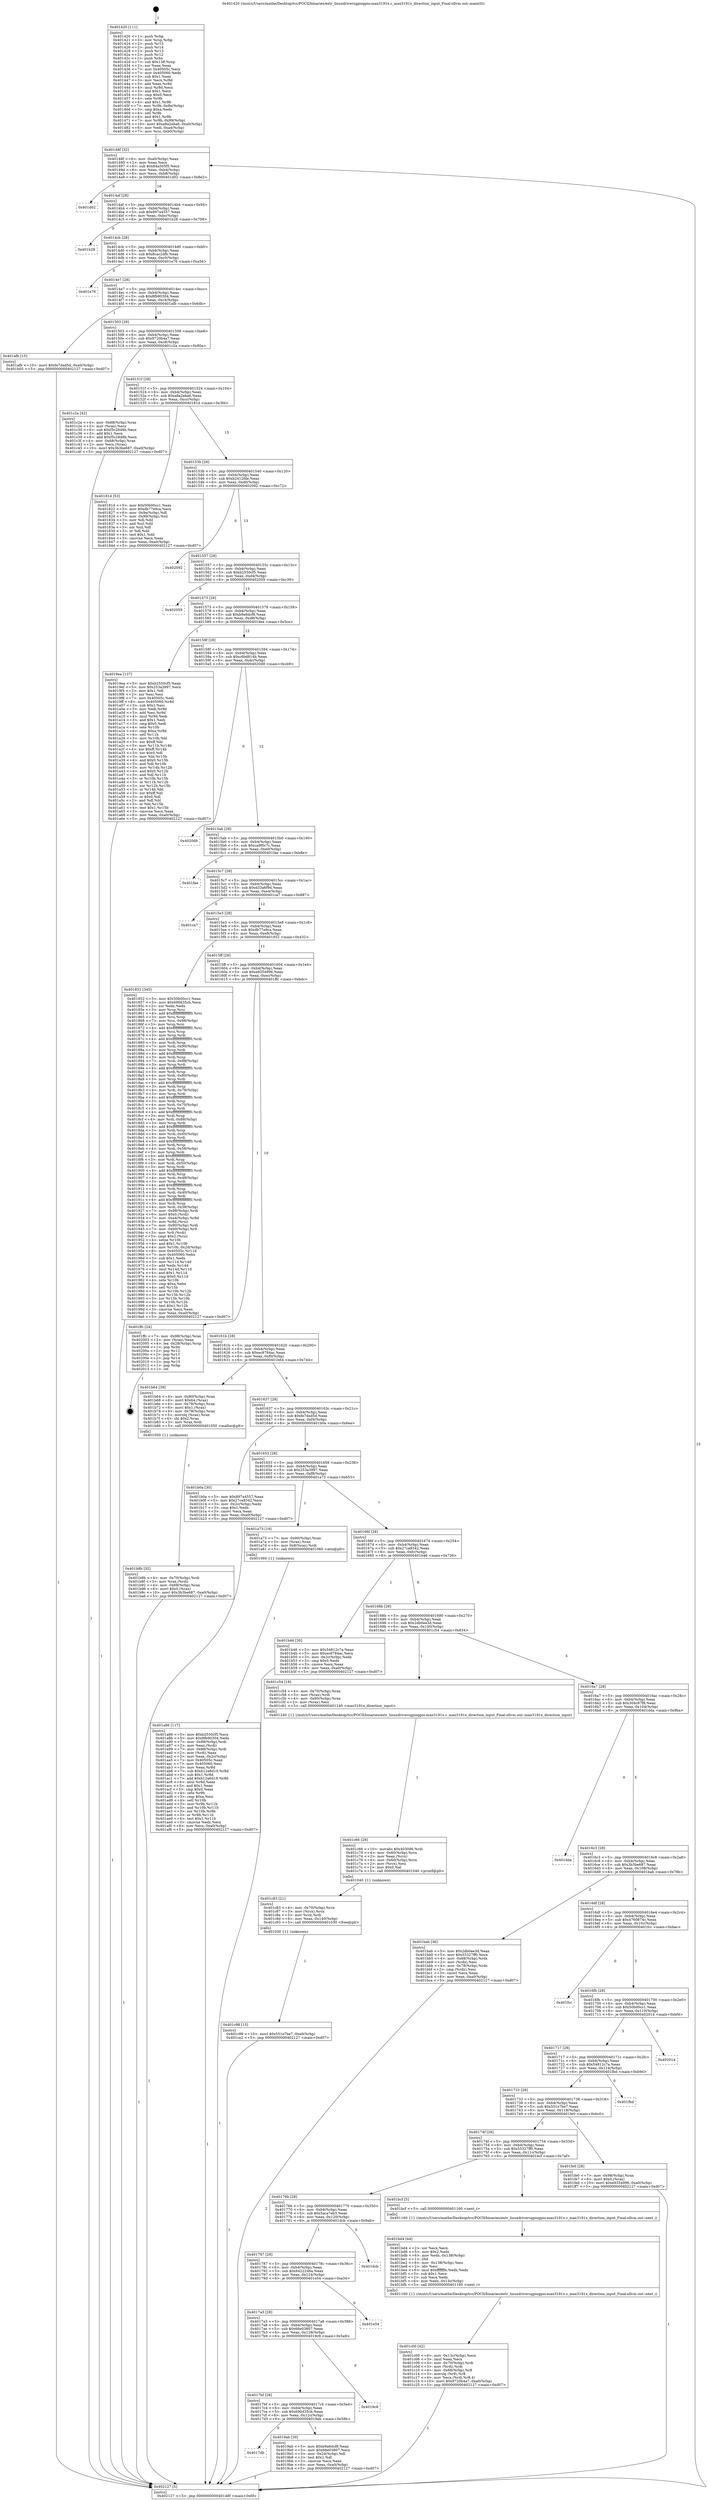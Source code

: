 digraph "0x401420" {
  label = "0x401420 (/mnt/c/Users/mathe/Desktop/tcc/POCII/binaries/extr_linuxdriversgpiogpio-max3191x.c_max3191x_direction_input_Final-ollvm.out::main(0))"
  labelloc = "t"
  node[shape=record]

  Entry [label="",width=0.3,height=0.3,shape=circle,fillcolor=black,style=filled]
  "0x40148f" [label="{
     0x40148f [32]\l
     | [instrs]\l
     &nbsp;&nbsp;0x40148f \<+6\>: mov -0xa0(%rbp),%eax\l
     &nbsp;&nbsp;0x401495 \<+2\>: mov %eax,%ecx\l
     &nbsp;&nbsp;0x401497 \<+6\>: sub $0x84a505f5,%ecx\l
     &nbsp;&nbsp;0x40149d \<+6\>: mov %eax,-0xb4(%rbp)\l
     &nbsp;&nbsp;0x4014a3 \<+6\>: mov %ecx,-0xb8(%rbp)\l
     &nbsp;&nbsp;0x4014a9 \<+6\>: je 0000000000401d02 \<main+0x8e2\>\l
  }"]
  "0x401d02" [label="{
     0x401d02\l
  }", style=dashed]
  "0x4014af" [label="{
     0x4014af [28]\l
     | [instrs]\l
     &nbsp;&nbsp;0x4014af \<+5\>: jmp 00000000004014b4 \<main+0x94\>\l
     &nbsp;&nbsp;0x4014b4 \<+6\>: mov -0xb4(%rbp),%eax\l
     &nbsp;&nbsp;0x4014ba \<+5\>: sub $0x897a4557,%eax\l
     &nbsp;&nbsp;0x4014bf \<+6\>: mov %eax,-0xbc(%rbp)\l
     &nbsp;&nbsp;0x4014c5 \<+6\>: je 0000000000401b28 \<main+0x708\>\l
  }"]
  Exit [label="",width=0.3,height=0.3,shape=circle,fillcolor=black,style=filled,peripheries=2]
  "0x401b28" [label="{
     0x401b28\l
  }", style=dashed]
  "0x4014cb" [label="{
     0x4014cb [28]\l
     | [instrs]\l
     &nbsp;&nbsp;0x4014cb \<+5\>: jmp 00000000004014d0 \<main+0xb0\>\l
     &nbsp;&nbsp;0x4014d0 \<+6\>: mov -0xb4(%rbp),%eax\l
     &nbsp;&nbsp;0x4014d6 \<+5\>: sub $0x8cac2dfb,%eax\l
     &nbsp;&nbsp;0x4014db \<+6\>: mov %eax,-0xc0(%rbp)\l
     &nbsp;&nbsp;0x4014e1 \<+6\>: je 0000000000401e76 \<main+0xa56\>\l
  }"]
  "0x401c98" [label="{
     0x401c98 [15]\l
     | [instrs]\l
     &nbsp;&nbsp;0x401c98 \<+10\>: movl $0x551e7be7,-0xa0(%rbp)\l
     &nbsp;&nbsp;0x401ca2 \<+5\>: jmp 0000000000402127 \<main+0xd07\>\l
  }"]
  "0x401e76" [label="{
     0x401e76\l
  }", style=dashed]
  "0x4014e7" [label="{
     0x4014e7 [28]\l
     | [instrs]\l
     &nbsp;&nbsp;0x4014e7 \<+5\>: jmp 00000000004014ec \<main+0xcc\>\l
     &nbsp;&nbsp;0x4014ec \<+6\>: mov -0xb4(%rbp),%eax\l
     &nbsp;&nbsp;0x4014f2 \<+5\>: sub $0x8fb90304,%eax\l
     &nbsp;&nbsp;0x4014f7 \<+6\>: mov %eax,-0xc4(%rbp)\l
     &nbsp;&nbsp;0x4014fd \<+6\>: je 0000000000401afb \<main+0x6db\>\l
  }"]
  "0x401c83" [label="{
     0x401c83 [21]\l
     | [instrs]\l
     &nbsp;&nbsp;0x401c83 \<+4\>: mov -0x70(%rbp),%rcx\l
     &nbsp;&nbsp;0x401c87 \<+3\>: mov (%rcx),%rcx\l
     &nbsp;&nbsp;0x401c8a \<+3\>: mov %rcx,%rdi\l
     &nbsp;&nbsp;0x401c8d \<+6\>: mov %eax,-0x140(%rbp)\l
     &nbsp;&nbsp;0x401c93 \<+5\>: call 0000000000401030 \<free@plt\>\l
     | [calls]\l
     &nbsp;&nbsp;0x401030 \{1\} (unknown)\l
  }"]
  "0x401afb" [label="{
     0x401afb [15]\l
     | [instrs]\l
     &nbsp;&nbsp;0x401afb \<+10\>: movl $0xfe7dad5d,-0xa0(%rbp)\l
     &nbsp;&nbsp;0x401b05 \<+5\>: jmp 0000000000402127 \<main+0xd07\>\l
  }"]
  "0x401503" [label="{
     0x401503 [28]\l
     | [instrs]\l
     &nbsp;&nbsp;0x401503 \<+5\>: jmp 0000000000401508 \<main+0xe8\>\l
     &nbsp;&nbsp;0x401508 \<+6\>: mov -0xb4(%rbp),%eax\l
     &nbsp;&nbsp;0x40150e \<+5\>: sub $0x9720b4a7,%eax\l
     &nbsp;&nbsp;0x401513 \<+6\>: mov %eax,-0xc8(%rbp)\l
     &nbsp;&nbsp;0x401519 \<+6\>: je 0000000000401c2a \<main+0x80a\>\l
  }"]
  "0x401c66" [label="{
     0x401c66 [29]\l
     | [instrs]\l
     &nbsp;&nbsp;0x401c66 \<+10\>: movabs $0x4030d6,%rdi\l
     &nbsp;&nbsp;0x401c70 \<+4\>: mov -0x60(%rbp),%rcx\l
     &nbsp;&nbsp;0x401c74 \<+2\>: mov %eax,(%rcx)\l
     &nbsp;&nbsp;0x401c76 \<+4\>: mov -0x60(%rbp),%rcx\l
     &nbsp;&nbsp;0x401c7a \<+2\>: mov (%rcx),%esi\l
     &nbsp;&nbsp;0x401c7c \<+2\>: mov $0x0,%al\l
     &nbsp;&nbsp;0x401c7e \<+5\>: call 0000000000401040 \<printf@plt\>\l
     | [calls]\l
     &nbsp;&nbsp;0x401040 \{1\} (unknown)\l
  }"]
  "0x401c2a" [label="{
     0x401c2a [42]\l
     | [instrs]\l
     &nbsp;&nbsp;0x401c2a \<+4\>: mov -0x68(%rbp),%rax\l
     &nbsp;&nbsp;0x401c2e \<+2\>: mov (%rax),%ecx\l
     &nbsp;&nbsp;0x401c30 \<+6\>: sub $0xf5c2848b,%ecx\l
     &nbsp;&nbsp;0x401c36 \<+3\>: add $0x1,%ecx\l
     &nbsp;&nbsp;0x401c39 \<+6\>: add $0xf5c2848b,%ecx\l
     &nbsp;&nbsp;0x401c3f \<+4\>: mov -0x68(%rbp),%rax\l
     &nbsp;&nbsp;0x401c43 \<+2\>: mov %ecx,(%rax)\l
     &nbsp;&nbsp;0x401c45 \<+10\>: movl $0x3b3be687,-0xa0(%rbp)\l
     &nbsp;&nbsp;0x401c4f \<+5\>: jmp 0000000000402127 \<main+0xd07\>\l
  }"]
  "0x40151f" [label="{
     0x40151f [28]\l
     | [instrs]\l
     &nbsp;&nbsp;0x40151f \<+5\>: jmp 0000000000401524 \<main+0x104\>\l
     &nbsp;&nbsp;0x401524 \<+6\>: mov -0xb4(%rbp),%eax\l
     &nbsp;&nbsp;0x40152a \<+5\>: sub $0xa8a2eba6,%eax\l
     &nbsp;&nbsp;0x40152f \<+6\>: mov %eax,-0xcc(%rbp)\l
     &nbsp;&nbsp;0x401535 \<+6\>: je 000000000040181d \<main+0x3fd\>\l
  }"]
  "0x401c00" [label="{
     0x401c00 [42]\l
     | [instrs]\l
     &nbsp;&nbsp;0x401c00 \<+6\>: mov -0x13c(%rbp),%ecx\l
     &nbsp;&nbsp;0x401c06 \<+3\>: imul %eax,%ecx\l
     &nbsp;&nbsp;0x401c09 \<+4\>: mov -0x70(%rbp),%rdi\l
     &nbsp;&nbsp;0x401c0d \<+3\>: mov (%rdi),%rdi\l
     &nbsp;&nbsp;0x401c10 \<+4\>: mov -0x68(%rbp),%r8\l
     &nbsp;&nbsp;0x401c14 \<+3\>: movslq (%r8),%r8\l
     &nbsp;&nbsp;0x401c17 \<+4\>: mov %ecx,(%rdi,%r8,4)\l
     &nbsp;&nbsp;0x401c1b \<+10\>: movl $0x9720b4a7,-0xa0(%rbp)\l
     &nbsp;&nbsp;0x401c25 \<+5\>: jmp 0000000000402127 \<main+0xd07\>\l
  }"]
  "0x40181d" [label="{
     0x40181d [53]\l
     | [instrs]\l
     &nbsp;&nbsp;0x40181d \<+5\>: mov $0x50b00cc1,%eax\l
     &nbsp;&nbsp;0x401822 \<+5\>: mov $0xdb77e9ca,%ecx\l
     &nbsp;&nbsp;0x401827 \<+6\>: mov -0x9a(%rbp),%dl\l
     &nbsp;&nbsp;0x40182d \<+7\>: mov -0x99(%rbp),%sil\l
     &nbsp;&nbsp;0x401834 \<+3\>: mov %dl,%dil\l
     &nbsp;&nbsp;0x401837 \<+3\>: and %sil,%dil\l
     &nbsp;&nbsp;0x40183a \<+3\>: xor %sil,%dl\l
     &nbsp;&nbsp;0x40183d \<+3\>: or %dl,%dil\l
     &nbsp;&nbsp;0x401840 \<+4\>: test $0x1,%dil\l
     &nbsp;&nbsp;0x401844 \<+3\>: cmovne %ecx,%eax\l
     &nbsp;&nbsp;0x401847 \<+6\>: mov %eax,-0xa0(%rbp)\l
     &nbsp;&nbsp;0x40184d \<+5\>: jmp 0000000000402127 \<main+0xd07\>\l
  }"]
  "0x40153b" [label="{
     0x40153b [28]\l
     | [instrs]\l
     &nbsp;&nbsp;0x40153b \<+5\>: jmp 0000000000401540 \<main+0x120\>\l
     &nbsp;&nbsp;0x401540 \<+6\>: mov -0xb4(%rbp),%eax\l
     &nbsp;&nbsp;0x401546 \<+5\>: sub $0xb2412fde,%eax\l
     &nbsp;&nbsp;0x40154b \<+6\>: mov %eax,-0xd0(%rbp)\l
     &nbsp;&nbsp;0x401551 \<+6\>: je 0000000000402092 \<main+0xc72\>\l
  }"]
  "0x402127" [label="{
     0x402127 [5]\l
     | [instrs]\l
     &nbsp;&nbsp;0x402127 \<+5\>: jmp 000000000040148f \<main+0x6f\>\l
  }"]
  "0x401420" [label="{
     0x401420 [111]\l
     | [instrs]\l
     &nbsp;&nbsp;0x401420 \<+1\>: push %rbp\l
     &nbsp;&nbsp;0x401421 \<+3\>: mov %rsp,%rbp\l
     &nbsp;&nbsp;0x401424 \<+2\>: push %r15\l
     &nbsp;&nbsp;0x401426 \<+2\>: push %r14\l
     &nbsp;&nbsp;0x401428 \<+2\>: push %r13\l
     &nbsp;&nbsp;0x40142a \<+2\>: push %r12\l
     &nbsp;&nbsp;0x40142c \<+1\>: push %rbx\l
     &nbsp;&nbsp;0x40142d \<+7\>: sub $0x138,%rsp\l
     &nbsp;&nbsp;0x401434 \<+2\>: xor %eax,%eax\l
     &nbsp;&nbsp;0x401436 \<+7\>: mov 0x40505c,%ecx\l
     &nbsp;&nbsp;0x40143d \<+7\>: mov 0x405060,%edx\l
     &nbsp;&nbsp;0x401444 \<+3\>: sub $0x1,%eax\l
     &nbsp;&nbsp;0x401447 \<+3\>: mov %ecx,%r8d\l
     &nbsp;&nbsp;0x40144a \<+3\>: add %eax,%r8d\l
     &nbsp;&nbsp;0x40144d \<+4\>: imul %r8d,%ecx\l
     &nbsp;&nbsp;0x401451 \<+3\>: and $0x1,%ecx\l
     &nbsp;&nbsp;0x401454 \<+3\>: cmp $0x0,%ecx\l
     &nbsp;&nbsp;0x401457 \<+4\>: sete %r9b\l
     &nbsp;&nbsp;0x40145b \<+4\>: and $0x1,%r9b\l
     &nbsp;&nbsp;0x40145f \<+7\>: mov %r9b,-0x9a(%rbp)\l
     &nbsp;&nbsp;0x401466 \<+3\>: cmp $0xa,%edx\l
     &nbsp;&nbsp;0x401469 \<+4\>: setl %r9b\l
     &nbsp;&nbsp;0x40146d \<+4\>: and $0x1,%r9b\l
     &nbsp;&nbsp;0x401471 \<+7\>: mov %r9b,-0x99(%rbp)\l
     &nbsp;&nbsp;0x401478 \<+10\>: movl $0xa8a2eba6,-0xa0(%rbp)\l
     &nbsp;&nbsp;0x401482 \<+6\>: mov %edi,-0xa4(%rbp)\l
     &nbsp;&nbsp;0x401488 \<+7\>: mov %rsi,-0xb0(%rbp)\l
  }"]
  "0x401bd4" [label="{
     0x401bd4 [44]\l
     | [instrs]\l
     &nbsp;&nbsp;0x401bd4 \<+2\>: xor %ecx,%ecx\l
     &nbsp;&nbsp;0x401bd6 \<+5\>: mov $0x2,%edx\l
     &nbsp;&nbsp;0x401bdb \<+6\>: mov %edx,-0x138(%rbp)\l
     &nbsp;&nbsp;0x401be1 \<+1\>: cltd\l
     &nbsp;&nbsp;0x401be2 \<+6\>: mov -0x138(%rbp),%esi\l
     &nbsp;&nbsp;0x401be8 \<+2\>: idiv %esi\l
     &nbsp;&nbsp;0x401bea \<+6\>: imul $0xfffffffe,%edx,%edx\l
     &nbsp;&nbsp;0x401bf0 \<+3\>: sub $0x1,%ecx\l
     &nbsp;&nbsp;0x401bf3 \<+2\>: sub %ecx,%edx\l
     &nbsp;&nbsp;0x401bf5 \<+6\>: mov %edx,-0x13c(%rbp)\l
     &nbsp;&nbsp;0x401bfb \<+5\>: call 0000000000401160 \<next_i\>\l
     | [calls]\l
     &nbsp;&nbsp;0x401160 \{1\} (/mnt/c/Users/mathe/Desktop/tcc/POCII/binaries/extr_linuxdriversgpiogpio-max3191x.c_max3191x_direction_input_Final-ollvm.out::next_i)\l
  }"]
  "0x402092" [label="{
     0x402092\l
  }", style=dashed]
  "0x401557" [label="{
     0x401557 [28]\l
     | [instrs]\l
     &nbsp;&nbsp;0x401557 \<+5\>: jmp 000000000040155c \<main+0x13c\>\l
     &nbsp;&nbsp;0x40155c \<+6\>: mov -0xb4(%rbp),%eax\l
     &nbsp;&nbsp;0x401562 \<+5\>: sub $0xb2550cf5,%eax\l
     &nbsp;&nbsp;0x401567 \<+6\>: mov %eax,-0xd4(%rbp)\l
     &nbsp;&nbsp;0x40156d \<+6\>: je 0000000000402059 \<main+0xc39\>\l
  }"]
  "0x401b8b" [label="{
     0x401b8b [32]\l
     | [instrs]\l
     &nbsp;&nbsp;0x401b8b \<+4\>: mov -0x70(%rbp),%rdi\l
     &nbsp;&nbsp;0x401b8f \<+3\>: mov %rax,(%rdi)\l
     &nbsp;&nbsp;0x401b92 \<+4\>: mov -0x68(%rbp),%rax\l
     &nbsp;&nbsp;0x401b96 \<+6\>: movl $0x0,(%rax)\l
     &nbsp;&nbsp;0x401b9c \<+10\>: movl $0x3b3be687,-0xa0(%rbp)\l
     &nbsp;&nbsp;0x401ba6 \<+5\>: jmp 0000000000402127 \<main+0xd07\>\l
  }"]
  "0x402059" [label="{
     0x402059\l
  }", style=dashed]
  "0x401573" [label="{
     0x401573 [28]\l
     | [instrs]\l
     &nbsp;&nbsp;0x401573 \<+5\>: jmp 0000000000401578 \<main+0x158\>\l
     &nbsp;&nbsp;0x401578 \<+6\>: mov -0xb4(%rbp),%eax\l
     &nbsp;&nbsp;0x40157e \<+5\>: sub $0xb9a6dcf8,%eax\l
     &nbsp;&nbsp;0x401583 \<+6\>: mov %eax,-0xd8(%rbp)\l
     &nbsp;&nbsp;0x401589 \<+6\>: je 00000000004019ea \<main+0x5ca\>\l
  }"]
  "0x401a86" [label="{
     0x401a86 [117]\l
     | [instrs]\l
     &nbsp;&nbsp;0x401a86 \<+5\>: mov $0xb2550cf5,%ecx\l
     &nbsp;&nbsp;0x401a8b \<+5\>: mov $0x8fb90304,%edx\l
     &nbsp;&nbsp;0x401a90 \<+7\>: mov -0x88(%rbp),%rdi\l
     &nbsp;&nbsp;0x401a97 \<+2\>: mov %eax,(%rdi)\l
     &nbsp;&nbsp;0x401a99 \<+7\>: mov -0x88(%rbp),%rdi\l
     &nbsp;&nbsp;0x401aa0 \<+2\>: mov (%rdi),%eax\l
     &nbsp;&nbsp;0x401aa2 \<+3\>: mov %eax,-0x2c(%rbp)\l
     &nbsp;&nbsp;0x401aa5 \<+7\>: mov 0x40505c,%eax\l
     &nbsp;&nbsp;0x401aac \<+7\>: mov 0x405060,%esi\l
     &nbsp;&nbsp;0x401ab3 \<+3\>: mov %eax,%r8d\l
     &nbsp;&nbsp;0x401ab6 \<+7\>: sub $0xb12a6d19,%r8d\l
     &nbsp;&nbsp;0x401abd \<+4\>: sub $0x1,%r8d\l
     &nbsp;&nbsp;0x401ac1 \<+7\>: add $0xb12a6d19,%r8d\l
     &nbsp;&nbsp;0x401ac8 \<+4\>: imul %r8d,%eax\l
     &nbsp;&nbsp;0x401acc \<+3\>: and $0x1,%eax\l
     &nbsp;&nbsp;0x401acf \<+3\>: cmp $0x0,%eax\l
     &nbsp;&nbsp;0x401ad2 \<+4\>: sete %r9b\l
     &nbsp;&nbsp;0x401ad6 \<+3\>: cmp $0xa,%esi\l
     &nbsp;&nbsp;0x401ad9 \<+4\>: setl %r10b\l
     &nbsp;&nbsp;0x401add \<+3\>: mov %r9b,%r11b\l
     &nbsp;&nbsp;0x401ae0 \<+3\>: and %r10b,%r11b\l
     &nbsp;&nbsp;0x401ae3 \<+3\>: xor %r10b,%r9b\l
     &nbsp;&nbsp;0x401ae6 \<+3\>: or %r9b,%r11b\l
     &nbsp;&nbsp;0x401ae9 \<+4\>: test $0x1,%r11b\l
     &nbsp;&nbsp;0x401aed \<+3\>: cmovne %edx,%ecx\l
     &nbsp;&nbsp;0x401af0 \<+6\>: mov %ecx,-0xa0(%rbp)\l
     &nbsp;&nbsp;0x401af6 \<+5\>: jmp 0000000000402127 \<main+0xd07\>\l
  }"]
  "0x4019ea" [label="{
     0x4019ea [137]\l
     | [instrs]\l
     &nbsp;&nbsp;0x4019ea \<+5\>: mov $0xb2550cf5,%eax\l
     &nbsp;&nbsp;0x4019ef \<+5\>: mov $0x253a3997,%ecx\l
     &nbsp;&nbsp;0x4019f4 \<+2\>: mov $0x1,%dl\l
     &nbsp;&nbsp;0x4019f6 \<+2\>: xor %esi,%esi\l
     &nbsp;&nbsp;0x4019f8 \<+7\>: mov 0x40505c,%edi\l
     &nbsp;&nbsp;0x4019ff \<+8\>: mov 0x405060,%r8d\l
     &nbsp;&nbsp;0x401a07 \<+3\>: sub $0x1,%esi\l
     &nbsp;&nbsp;0x401a0a \<+3\>: mov %edi,%r9d\l
     &nbsp;&nbsp;0x401a0d \<+3\>: add %esi,%r9d\l
     &nbsp;&nbsp;0x401a10 \<+4\>: imul %r9d,%edi\l
     &nbsp;&nbsp;0x401a14 \<+3\>: and $0x1,%edi\l
     &nbsp;&nbsp;0x401a17 \<+3\>: cmp $0x0,%edi\l
     &nbsp;&nbsp;0x401a1a \<+4\>: sete %r10b\l
     &nbsp;&nbsp;0x401a1e \<+4\>: cmp $0xa,%r8d\l
     &nbsp;&nbsp;0x401a22 \<+4\>: setl %r11b\l
     &nbsp;&nbsp;0x401a26 \<+3\>: mov %r10b,%bl\l
     &nbsp;&nbsp;0x401a29 \<+3\>: xor $0xff,%bl\l
     &nbsp;&nbsp;0x401a2c \<+3\>: mov %r11b,%r14b\l
     &nbsp;&nbsp;0x401a2f \<+4\>: xor $0xff,%r14b\l
     &nbsp;&nbsp;0x401a33 \<+3\>: xor $0x0,%dl\l
     &nbsp;&nbsp;0x401a36 \<+3\>: mov %bl,%r15b\l
     &nbsp;&nbsp;0x401a39 \<+4\>: and $0x0,%r15b\l
     &nbsp;&nbsp;0x401a3d \<+3\>: and %dl,%r10b\l
     &nbsp;&nbsp;0x401a40 \<+3\>: mov %r14b,%r12b\l
     &nbsp;&nbsp;0x401a43 \<+4\>: and $0x0,%r12b\l
     &nbsp;&nbsp;0x401a47 \<+3\>: and %dl,%r11b\l
     &nbsp;&nbsp;0x401a4a \<+3\>: or %r10b,%r15b\l
     &nbsp;&nbsp;0x401a4d \<+3\>: or %r11b,%r12b\l
     &nbsp;&nbsp;0x401a50 \<+3\>: xor %r12b,%r15b\l
     &nbsp;&nbsp;0x401a53 \<+3\>: or %r14b,%bl\l
     &nbsp;&nbsp;0x401a56 \<+3\>: xor $0xff,%bl\l
     &nbsp;&nbsp;0x401a59 \<+3\>: or $0x0,%dl\l
     &nbsp;&nbsp;0x401a5c \<+2\>: and %dl,%bl\l
     &nbsp;&nbsp;0x401a5e \<+3\>: or %bl,%r15b\l
     &nbsp;&nbsp;0x401a61 \<+4\>: test $0x1,%r15b\l
     &nbsp;&nbsp;0x401a65 \<+3\>: cmovne %ecx,%eax\l
     &nbsp;&nbsp;0x401a68 \<+6\>: mov %eax,-0xa0(%rbp)\l
     &nbsp;&nbsp;0x401a6e \<+5\>: jmp 0000000000402127 \<main+0xd07\>\l
  }"]
  "0x40158f" [label="{
     0x40158f [28]\l
     | [instrs]\l
     &nbsp;&nbsp;0x40158f \<+5\>: jmp 0000000000401594 \<main+0x174\>\l
     &nbsp;&nbsp;0x401594 \<+6\>: mov -0xb4(%rbp),%eax\l
     &nbsp;&nbsp;0x40159a \<+5\>: sub $0xc6bd814b,%eax\l
     &nbsp;&nbsp;0x40159f \<+6\>: mov %eax,-0xdc(%rbp)\l
     &nbsp;&nbsp;0x4015a5 \<+6\>: je 00000000004020d9 \<main+0xcb9\>\l
  }"]
  "0x4017db" [label="{
     0x4017db\l
  }", style=dashed]
  "0x4020d9" [label="{
     0x4020d9\l
  }", style=dashed]
  "0x4015ab" [label="{
     0x4015ab [28]\l
     | [instrs]\l
     &nbsp;&nbsp;0x4015ab \<+5\>: jmp 00000000004015b0 \<main+0x190\>\l
     &nbsp;&nbsp;0x4015b0 \<+6\>: mov -0xb4(%rbp),%eax\l
     &nbsp;&nbsp;0x4015b6 \<+5\>: sub $0xca9f0c7c,%eax\l
     &nbsp;&nbsp;0x4015bb \<+6\>: mov %eax,-0xe0(%rbp)\l
     &nbsp;&nbsp;0x4015c1 \<+6\>: je 0000000000401fae \<main+0xb8e\>\l
  }"]
  "0x4019ab" [label="{
     0x4019ab [30]\l
     | [instrs]\l
     &nbsp;&nbsp;0x4019ab \<+5\>: mov $0xb9a6dcf8,%eax\l
     &nbsp;&nbsp;0x4019b0 \<+5\>: mov $0x66e03807,%ecx\l
     &nbsp;&nbsp;0x4019b5 \<+3\>: mov -0x2d(%rbp),%dl\l
     &nbsp;&nbsp;0x4019b8 \<+3\>: test $0x1,%dl\l
     &nbsp;&nbsp;0x4019bb \<+3\>: cmovne %ecx,%eax\l
     &nbsp;&nbsp;0x4019be \<+6\>: mov %eax,-0xa0(%rbp)\l
     &nbsp;&nbsp;0x4019c4 \<+5\>: jmp 0000000000402127 \<main+0xd07\>\l
  }"]
  "0x401fae" [label="{
     0x401fae\l
  }", style=dashed]
  "0x4015c7" [label="{
     0x4015c7 [28]\l
     | [instrs]\l
     &nbsp;&nbsp;0x4015c7 \<+5\>: jmp 00000000004015cc \<main+0x1ac\>\l
     &nbsp;&nbsp;0x4015cc \<+6\>: mov -0xb4(%rbp),%eax\l
     &nbsp;&nbsp;0x4015d2 \<+5\>: sub $0xd33a6f9d,%eax\l
     &nbsp;&nbsp;0x4015d7 \<+6\>: mov %eax,-0xe4(%rbp)\l
     &nbsp;&nbsp;0x4015dd \<+6\>: je 0000000000401ca7 \<main+0x887\>\l
  }"]
  "0x4017bf" [label="{
     0x4017bf [28]\l
     | [instrs]\l
     &nbsp;&nbsp;0x4017bf \<+5\>: jmp 00000000004017c4 \<main+0x3a4\>\l
     &nbsp;&nbsp;0x4017c4 \<+6\>: mov -0xb4(%rbp),%eax\l
     &nbsp;&nbsp;0x4017ca \<+5\>: sub $0x690d35cb,%eax\l
     &nbsp;&nbsp;0x4017cf \<+6\>: mov %eax,-0x12c(%rbp)\l
     &nbsp;&nbsp;0x4017d5 \<+6\>: je 00000000004019ab \<main+0x58b\>\l
  }"]
  "0x401ca7" [label="{
     0x401ca7\l
  }", style=dashed]
  "0x4015e3" [label="{
     0x4015e3 [28]\l
     | [instrs]\l
     &nbsp;&nbsp;0x4015e3 \<+5\>: jmp 00000000004015e8 \<main+0x1c8\>\l
     &nbsp;&nbsp;0x4015e8 \<+6\>: mov -0xb4(%rbp),%eax\l
     &nbsp;&nbsp;0x4015ee \<+5\>: sub $0xdb77e9ca,%eax\l
     &nbsp;&nbsp;0x4015f3 \<+6\>: mov %eax,-0xe8(%rbp)\l
     &nbsp;&nbsp;0x4015f9 \<+6\>: je 0000000000401852 \<main+0x432\>\l
  }"]
  "0x4019c9" [label="{
     0x4019c9\l
  }", style=dashed]
  "0x401852" [label="{
     0x401852 [345]\l
     | [instrs]\l
     &nbsp;&nbsp;0x401852 \<+5\>: mov $0x50b00cc1,%eax\l
     &nbsp;&nbsp;0x401857 \<+5\>: mov $0x690d35cb,%ecx\l
     &nbsp;&nbsp;0x40185c \<+2\>: xor %edx,%edx\l
     &nbsp;&nbsp;0x40185e \<+3\>: mov %rsp,%rsi\l
     &nbsp;&nbsp;0x401861 \<+4\>: add $0xfffffffffffffff0,%rsi\l
     &nbsp;&nbsp;0x401865 \<+3\>: mov %rsi,%rsp\l
     &nbsp;&nbsp;0x401868 \<+7\>: mov %rsi,-0x98(%rbp)\l
     &nbsp;&nbsp;0x40186f \<+3\>: mov %rsp,%rsi\l
     &nbsp;&nbsp;0x401872 \<+4\>: add $0xfffffffffffffff0,%rsi\l
     &nbsp;&nbsp;0x401876 \<+3\>: mov %rsi,%rsp\l
     &nbsp;&nbsp;0x401879 \<+3\>: mov %rsp,%rdi\l
     &nbsp;&nbsp;0x40187c \<+4\>: add $0xfffffffffffffff0,%rdi\l
     &nbsp;&nbsp;0x401880 \<+3\>: mov %rdi,%rsp\l
     &nbsp;&nbsp;0x401883 \<+7\>: mov %rdi,-0x90(%rbp)\l
     &nbsp;&nbsp;0x40188a \<+3\>: mov %rsp,%rdi\l
     &nbsp;&nbsp;0x40188d \<+4\>: add $0xfffffffffffffff0,%rdi\l
     &nbsp;&nbsp;0x401891 \<+3\>: mov %rdi,%rsp\l
     &nbsp;&nbsp;0x401894 \<+7\>: mov %rdi,-0x88(%rbp)\l
     &nbsp;&nbsp;0x40189b \<+3\>: mov %rsp,%rdi\l
     &nbsp;&nbsp;0x40189e \<+4\>: add $0xfffffffffffffff0,%rdi\l
     &nbsp;&nbsp;0x4018a2 \<+3\>: mov %rdi,%rsp\l
     &nbsp;&nbsp;0x4018a5 \<+4\>: mov %rdi,-0x80(%rbp)\l
     &nbsp;&nbsp;0x4018a9 \<+3\>: mov %rsp,%rdi\l
     &nbsp;&nbsp;0x4018ac \<+4\>: add $0xfffffffffffffff0,%rdi\l
     &nbsp;&nbsp;0x4018b0 \<+3\>: mov %rdi,%rsp\l
     &nbsp;&nbsp;0x4018b3 \<+4\>: mov %rdi,-0x78(%rbp)\l
     &nbsp;&nbsp;0x4018b7 \<+3\>: mov %rsp,%rdi\l
     &nbsp;&nbsp;0x4018ba \<+4\>: add $0xfffffffffffffff0,%rdi\l
     &nbsp;&nbsp;0x4018be \<+3\>: mov %rdi,%rsp\l
     &nbsp;&nbsp;0x4018c1 \<+4\>: mov %rdi,-0x70(%rbp)\l
     &nbsp;&nbsp;0x4018c5 \<+3\>: mov %rsp,%rdi\l
     &nbsp;&nbsp;0x4018c8 \<+4\>: add $0xfffffffffffffff0,%rdi\l
     &nbsp;&nbsp;0x4018cc \<+3\>: mov %rdi,%rsp\l
     &nbsp;&nbsp;0x4018cf \<+4\>: mov %rdi,-0x68(%rbp)\l
     &nbsp;&nbsp;0x4018d3 \<+3\>: mov %rsp,%rdi\l
     &nbsp;&nbsp;0x4018d6 \<+4\>: add $0xfffffffffffffff0,%rdi\l
     &nbsp;&nbsp;0x4018da \<+3\>: mov %rdi,%rsp\l
     &nbsp;&nbsp;0x4018dd \<+4\>: mov %rdi,-0x60(%rbp)\l
     &nbsp;&nbsp;0x4018e1 \<+3\>: mov %rsp,%rdi\l
     &nbsp;&nbsp;0x4018e4 \<+4\>: add $0xfffffffffffffff0,%rdi\l
     &nbsp;&nbsp;0x4018e8 \<+3\>: mov %rdi,%rsp\l
     &nbsp;&nbsp;0x4018eb \<+4\>: mov %rdi,-0x58(%rbp)\l
     &nbsp;&nbsp;0x4018ef \<+3\>: mov %rsp,%rdi\l
     &nbsp;&nbsp;0x4018f2 \<+4\>: add $0xfffffffffffffff0,%rdi\l
     &nbsp;&nbsp;0x4018f6 \<+3\>: mov %rdi,%rsp\l
     &nbsp;&nbsp;0x4018f9 \<+4\>: mov %rdi,-0x50(%rbp)\l
     &nbsp;&nbsp;0x4018fd \<+3\>: mov %rsp,%rdi\l
     &nbsp;&nbsp;0x401900 \<+4\>: add $0xfffffffffffffff0,%rdi\l
     &nbsp;&nbsp;0x401904 \<+3\>: mov %rdi,%rsp\l
     &nbsp;&nbsp;0x401907 \<+4\>: mov %rdi,-0x48(%rbp)\l
     &nbsp;&nbsp;0x40190b \<+3\>: mov %rsp,%rdi\l
     &nbsp;&nbsp;0x40190e \<+4\>: add $0xfffffffffffffff0,%rdi\l
     &nbsp;&nbsp;0x401912 \<+3\>: mov %rdi,%rsp\l
     &nbsp;&nbsp;0x401915 \<+4\>: mov %rdi,-0x40(%rbp)\l
     &nbsp;&nbsp;0x401919 \<+3\>: mov %rsp,%rdi\l
     &nbsp;&nbsp;0x40191c \<+4\>: add $0xfffffffffffffff0,%rdi\l
     &nbsp;&nbsp;0x401920 \<+3\>: mov %rdi,%rsp\l
     &nbsp;&nbsp;0x401923 \<+4\>: mov %rdi,-0x38(%rbp)\l
     &nbsp;&nbsp;0x401927 \<+7\>: mov -0x98(%rbp),%rdi\l
     &nbsp;&nbsp;0x40192e \<+6\>: movl $0x0,(%rdi)\l
     &nbsp;&nbsp;0x401934 \<+7\>: mov -0xa4(%rbp),%r8d\l
     &nbsp;&nbsp;0x40193b \<+3\>: mov %r8d,(%rsi)\l
     &nbsp;&nbsp;0x40193e \<+7\>: mov -0x90(%rbp),%rdi\l
     &nbsp;&nbsp;0x401945 \<+7\>: mov -0xb0(%rbp),%r9\l
     &nbsp;&nbsp;0x40194c \<+3\>: mov %r9,(%rdi)\l
     &nbsp;&nbsp;0x40194f \<+3\>: cmpl $0x2,(%rsi)\l
     &nbsp;&nbsp;0x401952 \<+4\>: setne %r10b\l
     &nbsp;&nbsp;0x401956 \<+4\>: and $0x1,%r10b\l
     &nbsp;&nbsp;0x40195a \<+4\>: mov %r10b,-0x2d(%rbp)\l
     &nbsp;&nbsp;0x40195e \<+8\>: mov 0x40505c,%r11d\l
     &nbsp;&nbsp;0x401966 \<+7\>: mov 0x405060,%ebx\l
     &nbsp;&nbsp;0x40196d \<+3\>: sub $0x1,%edx\l
     &nbsp;&nbsp;0x401970 \<+3\>: mov %r11d,%r14d\l
     &nbsp;&nbsp;0x401973 \<+3\>: add %edx,%r14d\l
     &nbsp;&nbsp;0x401976 \<+4\>: imul %r14d,%r11d\l
     &nbsp;&nbsp;0x40197a \<+4\>: and $0x1,%r11d\l
     &nbsp;&nbsp;0x40197e \<+4\>: cmp $0x0,%r11d\l
     &nbsp;&nbsp;0x401982 \<+4\>: sete %r10b\l
     &nbsp;&nbsp;0x401986 \<+3\>: cmp $0xa,%ebx\l
     &nbsp;&nbsp;0x401989 \<+4\>: setl %r15b\l
     &nbsp;&nbsp;0x40198d \<+3\>: mov %r10b,%r12b\l
     &nbsp;&nbsp;0x401990 \<+3\>: and %r15b,%r12b\l
     &nbsp;&nbsp;0x401993 \<+3\>: xor %r15b,%r10b\l
     &nbsp;&nbsp;0x401996 \<+3\>: or %r10b,%r12b\l
     &nbsp;&nbsp;0x401999 \<+4\>: test $0x1,%r12b\l
     &nbsp;&nbsp;0x40199d \<+3\>: cmovne %ecx,%eax\l
     &nbsp;&nbsp;0x4019a0 \<+6\>: mov %eax,-0xa0(%rbp)\l
     &nbsp;&nbsp;0x4019a6 \<+5\>: jmp 0000000000402127 \<main+0xd07\>\l
  }"]
  "0x4015ff" [label="{
     0x4015ff [28]\l
     | [instrs]\l
     &nbsp;&nbsp;0x4015ff \<+5\>: jmp 0000000000401604 \<main+0x1e4\>\l
     &nbsp;&nbsp;0x401604 \<+6\>: mov -0xb4(%rbp),%eax\l
     &nbsp;&nbsp;0x40160a \<+5\>: sub $0xe9354996,%eax\l
     &nbsp;&nbsp;0x40160f \<+6\>: mov %eax,-0xec(%rbp)\l
     &nbsp;&nbsp;0x401615 \<+6\>: je 0000000000401ffc \<main+0xbdc\>\l
  }"]
  "0x4017a3" [label="{
     0x4017a3 [28]\l
     | [instrs]\l
     &nbsp;&nbsp;0x4017a3 \<+5\>: jmp 00000000004017a8 \<main+0x388\>\l
     &nbsp;&nbsp;0x4017a8 \<+6\>: mov -0xb4(%rbp),%eax\l
     &nbsp;&nbsp;0x4017ae \<+5\>: sub $0x66e03807,%eax\l
     &nbsp;&nbsp;0x4017b3 \<+6\>: mov %eax,-0x128(%rbp)\l
     &nbsp;&nbsp;0x4017b9 \<+6\>: je 00000000004019c9 \<main+0x5a9\>\l
  }"]
  "0x401e54" [label="{
     0x401e54\l
  }", style=dashed]
  "0x401ffc" [label="{
     0x401ffc [24]\l
     | [instrs]\l
     &nbsp;&nbsp;0x401ffc \<+7\>: mov -0x98(%rbp),%rax\l
     &nbsp;&nbsp;0x402003 \<+2\>: mov (%rax),%eax\l
     &nbsp;&nbsp;0x402005 \<+4\>: lea -0x28(%rbp),%rsp\l
     &nbsp;&nbsp;0x402009 \<+1\>: pop %rbx\l
     &nbsp;&nbsp;0x40200a \<+2\>: pop %r12\l
     &nbsp;&nbsp;0x40200c \<+2\>: pop %r13\l
     &nbsp;&nbsp;0x40200e \<+2\>: pop %r14\l
     &nbsp;&nbsp;0x402010 \<+2\>: pop %r15\l
     &nbsp;&nbsp;0x402012 \<+1\>: pop %rbp\l
     &nbsp;&nbsp;0x402013 \<+1\>: ret\l
  }"]
  "0x40161b" [label="{
     0x40161b [28]\l
     | [instrs]\l
     &nbsp;&nbsp;0x40161b \<+5\>: jmp 0000000000401620 \<main+0x200\>\l
     &nbsp;&nbsp;0x401620 \<+6\>: mov -0xb4(%rbp),%eax\l
     &nbsp;&nbsp;0x401626 \<+5\>: sub $0xec8784ac,%eax\l
     &nbsp;&nbsp;0x40162b \<+6\>: mov %eax,-0xf0(%rbp)\l
     &nbsp;&nbsp;0x401631 \<+6\>: je 0000000000401b64 \<main+0x744\>\l
  }"]
  "0x401787" [label="{
     0x401787 [28]\l
     | [instrs]\l
     &nbsp;&nbsp;0x401787 \<+5\>: jmp 000000000040178c \<main+0x36c\>\l
     &nbsp;&nbsp;0x40178c \<+6\>: mov -0xb4(%rbp),%eax\l
     &nbsp;&nbsp;0x401792 \<+5\>: sub $0x6422246a,%eax\l
     &nbsp;&nbsp;0x401797 \<+6\>: mov %eax,-0x124(%rbp)\l
     &nbsp;&nbsp;0x40179d \<+6\>: je 0000000000401e54 \<main+0xa34\>\l
  }"]
  "0x401b64" [label="{
     0x401b64 [39]\l
     | [instrs]\l
     &nbsp;&nbsp;0x401b64 \<+4\>: mov -0x80(%rbp),%rax\l
     &nbsp;&nbsp;0x401b68 \<+6\>: movl $0x64,(%rax)\l
     &nbsp;&nbsp;0x401b6e \<+4\>: mov -0x78(%rbp),%rax\l
     &nbsp;&nbsp;0x401b72 \<+6\>: movl $0x1,(%rax)\l
     &nbsp;&nbsp;0x401b78 \<+4\>: mov -0x78(%rbp),%rax\l
     &nbsp;&nbsp;0x401b7c \<+3\>: movslq (%rax),%rax\l
     &nbsp;&nbsp;0x401b7f \<+4\>: shl $0x2,%rax\l
     &nbsp;&nbsp;0x401b83 \<+3\>: mov %rax,%rdi\l
     &nbsp;&nbsp;0x401b86 \<+5\>: call 0000000000401050 \<malloc@plt\>\l
     | [calls]\l
     &nbsp;&nbsp;0x401050 \{1\} (unknown)\l
  }"]
  "0x401637" [label="{
     0x401637 [28]\l
     | [instrs]\l
     &nbsp;&nbsp;0x401637 \<+5\>: jmp 000000000040163c \<main+0x21c\>\l
     &nbsp;&nbsp;0x40163c \<+6\>: mov -0xb4(%rbp),%eax\l
     &nbsp;&nbsp;0x401642 \<+5\>: sub $0xfe7dad5d,%eax\l
     &nbsp;&nbsp;0x401647 \<+6\>: mov %eax,-0xf4(%rbp)\l
     &nbsp;&nbsp;0x40164d \<+6\>: je 0000000000401b0a \<main+0x6ea\>\l
  }"]
  "0x401dcb" [label="{
     0x401dcb\l
  }", style=dashed]
  "0x401b0a" [label="{
     0x401b0a [30]\l
     | [instrs]\l
     &nbsp;&nbsp;0x401b0a \<+5\>: mov $0x897a4557,%eax\l
     &nbsp;&nbsp;0x401b0f \<+5\>: mov $0x27ca8342,%ecx\l
     &nbsp;&nbsp;0x401b14 \<+3\>: mov -0x2c(%rbp),%edx\l
     &nbsp;&nbsp;0x401b17 \<+3\>: cmp $0x1,%edx\l
     &nbsp;&nbsp;0x401b1a \<+3\>: cmovl %ecx,%eax\l
     &nbsp;&nbsp;0x401b1d \<+6\>: mov %eax,-0xa0(%rbp)\l
     &nbsp;&nbsp;0x401b23 \<+5\>: jmp 0000000000402127 \<main+0xd07\>\l
  }"]
  "0x401653" [label="{
     0x401653 [28]\l
     | [instrs]\l
     &nbsp;&nbsp;0x401653 \<+5\>: jmp 0000000000401658 \<main+0x238\>\l
     &nbsp;&nbsp;0x401658 \<+6\>: mov -0xb4(%rbp),%eax\l
     &nbsp;&nbsp;0x40165e \<+5\>: sub $0x253a3997,%eax\l
     &nbsp;&nbsp;0x401663 \<+6\>: mov %eax,-0xf8(%rbp)\l
     &nbsp;&nbsp;0x401669 \<+6\>: je 0000000000401a73 \<main+0x653\>\l
  }"]
  "0x40176b" [label="{
     0x40176b [28]\l
     | [instrs]\l
     &nbsp;&nbsp;0x40176b \<+5\>: jmp 0000000000401770 \<main+0x350\>\l
     &nbsp;&nbsp;0x401770 \<+6\>: mov -0xb4(%rbp),%eax\l
     &nbsp;&nbsp;0x401776 \<+5\>: sub $0x5aca7eb3,%eax\l
     &nbsp;&nbsp;0x40177b \<+6\>: mov %eax,-0x120(%rbp)\l
     &nbsp;&nbsp;0x401781 \<+6\>: je 0000000000401dcb \<main+0x9ab\>\l
  }"]
  "0x401a73" [label="{
     0x401a73 [19]\l
     | [instrs]\l
     &nbsp;&nbsp;0x401a73 \<+7\>: mov -0x90(%rbp),%rax\l
     &nbsp;&nbsp;0x401a7a \<+3\>: mov (%rax),%rax\l
     &nbsp;&nbsp;0x401a7d \<+4\>: mov 0x8(%rax),%rdi\l
     &nbsp;&nbsp;0x401a81 \<+5\>: call 0000000000401060 \<atoi@plt\>\l
     | [calls]\l
     &nbsp;&nbsp;0x401060 \{1\} (unknown)\l
  }"]
  "0x40166f" [label="{
     0x40166f [28]\l
     | [instrs]\l
     &nbsp;&nbsp;0x40166f \<+5\>: jmp 0000000000401674 \<main+0x254\>\l
     &nbsp;&nbsp;0x401674 \<+6\>: mov -0xb4(%rbp),%eax\l
     &nbsp;&nbsp;0x40167a \<+5\>: sub $0x27ca8342,%eax\l
     &nbsp;&nbsp;0x40167f \<+6\>: mov %eax,-0xfc(%rbp)\l
     &nbsp;&nbsp;0x401685 \<+6\>: je 0000000000401b46 \<main+0x726\>\l
  }"]
  "0x401bcf" [label="{
     0x401bcf [5]\l
     | [instrs]\l
     &nbsp;&nbsp;0x401bcf \<+5\>: call 0000000000401160 \<next_i\>\l
     | [calls]\l
     &nbsp;&nbsp;0x401160 \{1\} (/mnt/c/Users/mathe/Desktop/tcc/POCII/binaries/extr_linuxdriversgpiogpio-max3191x.c_max3191x_direction_input_Final-ollvm.out::next_i)\l
  }"]
  "0x401b46" [label="{
     0x401b46 [30]\l
     | [instrs]\l
     &nbsp;&nbsp;0x401b46 \<+5\>: mov $0x54812c7a,%eax\l
     &nbsp;&nbsp;0x401b4b \<+5\>: mov $0xec8784ac,%ecx\l
     &nbsp;&nbsp;0x401b50 \<+3\>: mov -0x2c(%rbp),%edx\l
     &nbsp;&nbsp;0x401b53 \<+3\>: cmp $0x0,%edx\l
     &nbsp;&nbsp;0x401b56 \<+3\>: cmove %ecx,%eax\l
     &nbsp;&nbsp;0x401b59 \<+6\>: mov %eax,-0xa0(%rbp)\l
     &nbsp;&nbsp;0x401b5f \<+5\>: jmp 0000000000402127 \<main+0xd07\>\l
  }"]
  "0x40168b" [label="{
     0x40168b [28]\l
     | [instrs]\l
     &nbsp;&nbsp;0x40168b \<+5\>: jmp 0000000000401690 \<main+0x270\>\l
     &nbsp;&nbsp;0x401690 \<+6\>: mov -0xb4(%rbp),%eax\l
     &nbsp;&nbsp;0x401696 \<+5\>: sub $0x2db0ee3d,%eax\l
     &nbsp;&nbsp;0x40169b \<+6\>: mov %eax,-0x100(%rbp)\l
     &nbsp;&nbsp;0x4016a1 \<+6\>: je 0000000000401c54 \<main+0x834\>\l
  }"]
  "0x40174f" [label="{
     0x40174f [28]\l
     | [instrs]\l
     &nbsp;&nbsp;0x40174f \<+5\>: jmp 0000000000401754 \<main+0x334\>\l
     &nbsp;&nbsp;0x401754 \<+6\>: mov -0xb4(%rbp),%eax\l
     &nbsp;&nbsp;0x40175a \<+5\>: sub $0x55327ff0,%eax\l
     &nbsp;&nbsp;0x40175f \<+6\>: mov %eax,-0x11c(%rbp)\l
     &nbsp;&nbsp;0x401765 \<+6\>: je 0000000000401bcf \<main+0x7af\>\l
  }"]
  "0x401c54" [label="{
     0x401c54 [18]\l
     | [instrs]\l
     &nbsp;&nbsp;0x401c54 \<+4\>: mov -0x70(%rbp),%rax\l
     &nbsp;&nbsp;0x401c58 \<+3\>: mov (%rax),%rdi\l
     &nbsp;&nbsp;0x401c5b \<+4\>: mov -0x80(%rbp),%rax\l
     &nbsp;&nbsp;0x401c5f \<+2\>: mov (%rax),%esi\l
     &nbsp;&nbsp;0x401c61 \<+5\>: call 0000000000401240 \<max3191x_direction_input\>\l
     | [calls]\l
     &nbsp;&nbsp;0x401240 \{1\} (/mnt/c/Users/mathe/Desktop/tcc/POCII/binaries/extr_linuxdriversgpiogpio-max3191x.c_max3191x_direction_input_Final-ollvm.out::max3191x_direction_input)\l
  }"]
  "0x4016a7" [label="{
     0x4016a7 [28]\l
     | [instrs]\l
     &nbsp;&nbsp;0x4016a7 \<+5\>: jmp 00000000004016ac \<main+0x28c\>\l
     &nbsp;&nbsp;0x4016ac \<+6\>: mov -0xb4(%rbp),%eax\l
     &nbsp;&nbsp;0x4016b2 \<+5\>: sub $0x304c97f8,%eax\l
     &nbsp;&nbsp;0x4016b7 \<+6\>: mov %eax,-0x104(%rbp)\l
     &nbsp;&nbsp;0x4016bd \<+6\>: je 0000000000401dda \<main+0x9ba\>\l
  }"]
  "0x401fe0" [label="{
     0x401fe0 [28]\l
     | [instrs]\l
     &nbsp;&nbsp;0x401fe0 \<+7\>: mov -0x98(%rbp),%rax\l
     &nbsp;&nbsp;0x401fe7 \<+6\>: movl $0x0,(%rax)\l
     &nbsp;&nbsp;0x401fed \<+10\>: movl $0xe9354996,-0xa0(%rbp)\l
     &nbsp;&nbsp;0x401ff7 \<+5\>: jmp 0000000000402127 \<main+0xd07\>\l
  }"]
  "0x401dda" [label="{
     0x401dda\l
  }", style=dashed]
  "0x4016c3" [label="{
     0x4016c3 [28]\l
     | [instrs]\l
     &nbsp;&nbsp;0x4016c3 \<+5\>: jmp 00000000004016c8 \<main+0x2a8\>\l
     &nbsp;&nbsp;0x4016c8 \<+6\>: mov -0xb4(%rbp),%eax\l
     &nbsp;&nbsp;0x4016ce \<+5\>: sub $0x3b3be687,%eax\l
     &nbsp;&nbsp;0x4016d3 \<+6\>: mov %eax,-0x108(%rbp)\l
     &nbsp;&nbsp;0x4016d9 \<+6\>: je 0000000000401bab \<main+0x78b\>\l
  }"]
  "0x401733" [label="{
     0x401733 [28]\l
     | [instrs]\l
     &nbsp;&nbsp;0x401733 \<+5\>: jmp 0000000000401738 \<main+0x318\>\l
     &nbsp;&nbsp;0x401738 \<+6\>: mov -0xb4(%rbp),%eax\l
     &nbsp;&nbsp;0x40173e \<+5\>: sub $0x551e7be7,%eax\l
     &nbsp;&nbsp;0x401743 \<+6\>: mov %eax,-0x118(%rbp)\l
     &nbsp;&nbsp;0x401749 \<+6\>: je 0000000000401fe0 \<main+0xbc0\>\l
  }"]
  "0x401bab" [label="{
     0x401bab [36]\l
     | [instrs]\l
     &nbsp;&nbsp;0x401bab \<+5\>: mov $0x2db0ee3d,%eax\l
     &nbsp;&nbsp;0x401bb0 \<+5\>: mov $0x55327ff0,%ecx\l
     &nbsp;&nbsp;0x401bb5 \<+4\>: mov -0x68(%rbp),%rdx\l
     &nbsp;&nbsp;0x401bb9 \<+2\>: mov (%rdx),%esi\l
     &nbsp;&nbsp;0x401bbb \<+4\>: mov -0x78(%rbp),%rdx\l
     &nbsp;&nbsp;0x401bbf \<+2\>: cmp (%rdx),%esi\l
     &nbsp;&nbsp;0x401bc1 \<+3\>: cmovl %ecx,%eax\l
     &nbsp;&nbsp;0x401bc4 \<+6\>: mov %eax,-0xa0(%rbp)\l
     &nbsp;&nbsp;0x401bca \<+5\>: jmp 0000000000402127 \<main+0xd07\>\l
  }"]
  "0x4016df" [label="{
     0x4016df [28]\l
     | [instrs]\l
     &nbsp;&nbsp;0x4016df \<+5\>: jmp 00000000004016e4 \<main+0x2c4\>\l
     &nbsp;&nbsp;0x4016e4 \<+6\>: mov -0xb4(%rbp),%eax\l
     &nbsp;&nbsp;0x4016ea \<+5\>: sub $0x4760874c,%eax\l
     &nbsp;&nbsp;0x4016ef \<+6\>: mov %eax,-0x10c(%rbp)\l
     &nbsp;&nbsp;0x4016f5 \<+6\>: je 0000000000401fcc \<main+0xbac\>\l
  }"]
  "0x401fbd" [label="{
     0x401fbd\l
  }", style=dashed]
  "0x401fcc" [label="{
     0x401fcc\l
  }", style=dashed]
  "0x4016fb" [label="{
     0x4016fb [28]\l
     | [instrs]\l
     &nbsp;&nbsp;0x4016fb \<+5\>: jmp 0000000000401700 \<main+0x2e0\>\l
     &nbsp;&nbsp;0x401700 \<+6\>: mov -0xb4(%rbp),%eax\l
     &nbsp;&nbsp;0x401706 \<+5\>: sub $0x50b00cc1,%eax\l
     &nbsp;&nbsp;0x40170b \<+6\>: mov %eax,-0x110(%rbp)\l
     &nbsp;&nbsp;0x401711 \<+6\>: je 0000000000402014 \<main+0xbf4\>\l
  }"]
  "0x401717" [label="{
     0x401717 [28]\l
     | [instrs]\l
     &nbsp;&nbsp;0x401717 \<+5\>: jmp 000000000040171c \<main+0x2fc\>\l
     &nbsp;&nbsp;0x40171c \<+6\>: mov -0xb4(%rbp),%eax\l
     &nbsp;&nbsp;0x401722 \<+5\>: sub $0x54812c7a,%eax\l
     &nbsp;&nbsp;0x401727 \<+6\>: mov %eax,-0x114(%rbp)\l
     &nbsp;&nbsp;0x40172d \<+6\>: je 0000000000401fbd \<main+0xb9d\>\l
  }"]
  "0x402014" [label="{
     0x402014\l
  }", style=dashed]
  Entry -> "0x401420" [label=" 1"]
  "0x40148f" -> "0x401d02" [label=" 0"]
  "0x40148f" -> "0x4014af" [label=" 16"]
  "0x401ffc" -> Exit [label=" 1"]
  "0x4014af" -> "0x401b28" [label=" 0"]
  "0x4014af" -> "0x4014cb" [label=" 16"]
  "0x401fe0" -> "0x402127" [label=" 1"]
  "0x4014cb" -> "0x401e76" [label=" 0"]
  "0x4014cb" -> "0x4014e7" [label=" 16"]
  "0x401c98" -> "0x402127" [label=" 1"]
  "0x4014e7" -> "0x401afb" [label=" 1"]
  "0x4014e7" -> "0x401503" [label=" 15"]
  "0x401c83" -> "0x401c98" [label=" 1"]
  "0x401503" -> "0x401c2a" [label=" 1"]
  "0x401503" -> "0x40151f" [label=" 14"]
  "0x401c66" -> "0x401c83" [label=" 1"]
  "0x40151f" -> "0x40181d" [label=" 1"]
  "0x40151f" -> "0x40153b" [label=" 13"]
  "0x40181d" -> "0x402127" [label=" 1"]
  "0x401420" -> "0x40148f" [label=" 1"]
  "0x402127" -> "0x40148f" [label=" 15"]
  "0x401c54" -> "0x401c66" [label=" 1"]
  "0x40153b" -> "0x402092" [label=" 0"]
  "0x40153b" -> "0x401557" [label=" 13"]
  "0x401c2a" -> "0x402127" [label=" 1"]
  "0x401557" -> "0x402059" [label=" 0"]
  "0x401557" -> "0x401573" [label=" 13"]
  "0x401c00" -> "0x402127" [label=" 1"]
  "0x401573" -> "0x4019ea" [label=" 1"]
  "0x401573" -> "0x40158f" [label=" 12"]
  "0x401bd4" -> "0x401c00" [label=" 1"]
  "0x40158f" -> "0x4020d9" [label=" 0"]
  "0x40158f" -> "0x4015ab" [label=" 12"]
  "0x401bcf" -> "0x401bd4" [label=" 1"]
  "0x4015ab" -> "0x401fae" [label=" 0"]
  "0x4015ab" -> "0x4015c7" [label=" 12"]
  "0x401bab" -> "0x402127" [label=" 2"]
  "0x4015c7" -> "0x401ca7" [label=" 0"]
  "0x4015c7" -> "0x4015e3" [label=" 12"]
  "0x401b64" -> "0x401b8b" [label=" 1"]
  "0x4015e3" -> "0x401852" [label=" 1"]
  "0x4015e3" -> "0x4015ff" [label=" 11"]
  "0x401b46" -> "0x402127" [label=" 1"]
  "0x401852" -> "0x402127" [label=" 1"]
  "0x401afb" -> "0x402127" [label=" 1"]
  "0x4015ff" -> "0x401ffc" [label=" 1"]
  "0x4015ff" -> "0x40161b" [label=" 10"]
  "0x401a86" -> "0x402127" [label=" 1"]
  "0x40161b" -> "0x401b64" [label=" 1"]
  "0x40161b" -> "0x401637" [label=" 9"]
  "0x4019ea" -> "0x402127" [label=" 1"]
  "0x401637" -> "0x401b0a" [label=" 1"]
  "0x401637" -> "0x401653" [label=" 8"]
  "0x4019ab" -> "0x402127" [label=" 1"]
  "0x401653" -> "0x401a73" [label=" 1"]
  "0x401653" -> "0x40166f" [label=" 7"]
  "0x4017bf" -> "0x4019ab" [label=" 1"]
  "0x40166f" -> "0x401b46" [label=" 1"]
  "0x40166f" -> "0x40168b" [label=" 6"]
  "0x401b8b" -> "0x402127" [label=" 1"]
  "0x40168b" -> "0x401c54" [label=" 1"]
  "0x40168b" -> "0x4016a7" [label=" 5"]
  "0x4017a3" -> "0x4019c9" [label=" 0"]
  "0x4016a7" -> "0x401dda" [label=" 0"]
  "0x4016a7" -> "0x4016c3" [label=" 5"]
  "0x401b0a" -> "0x402127" [label=" 1"]
  "0x4016c3" -> "0x401bab" [label=" 2"]
  "0x4016c3" -> "0x4016df" [label=" 3"]
  "0x401787" -> "0x401e54" [label=" 0"]
  "0x4016df" -> "0x401fcc" [label=" 0"]
  "0x4016df" -> "0x4016fb" [label=" 3"]
  "0x401a73" -> "0x401a86" [label=" 1"]
  "0x4016fb" -> "0x402014" [label=" 0"]
  "0x4016fb" -> "0x401717" [label=" 3"]
  "0x40176b" -> "0x401787" [label=" 1"]
  "0x401717" -> "0x401fbd" [label=" 0"]
  "0x401717" -> "0x401733" [label=" 3"]
  "0x401787" -> "0x4017a3" [label=" 1"]
  "0x401733" -> "0x401fe0" [label=" 1"]
  "0x401733" -> "0x40174f" [label=" 2"]
  "0x4017a3" -> "0x4017bf" [label=" 1"]
  "0x40174f" -> "0x401bcf" [label=" 1"]
  "0x40174f" -> "0x40176b" [label=" 1"]
  "0x4017bf" -> "0x4017db" [label=" 0"]
  "0x40176b" -> "0x401dcb" [label=" 0"]
}
